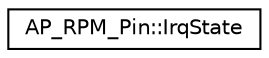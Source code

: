 digraph "Graphical Class Hierarchy"
{
 // INTERACTIVE_SVG=YES
  edge [fontname="Helvetica",fontsize="10",labelfontname="Helvetica",labelfontsize="10"];
  node [fontname="Helvetica",fontsize="10",shape=record];
  rankdir="LR";
  Node1 [label="AP_RPM_Pin::IrqState",height=0.2,width=0.4,color="black", fillcolor="white", style="filled",URL="$structAP__RPM__Pin_1_1IrqState.html"];
}
